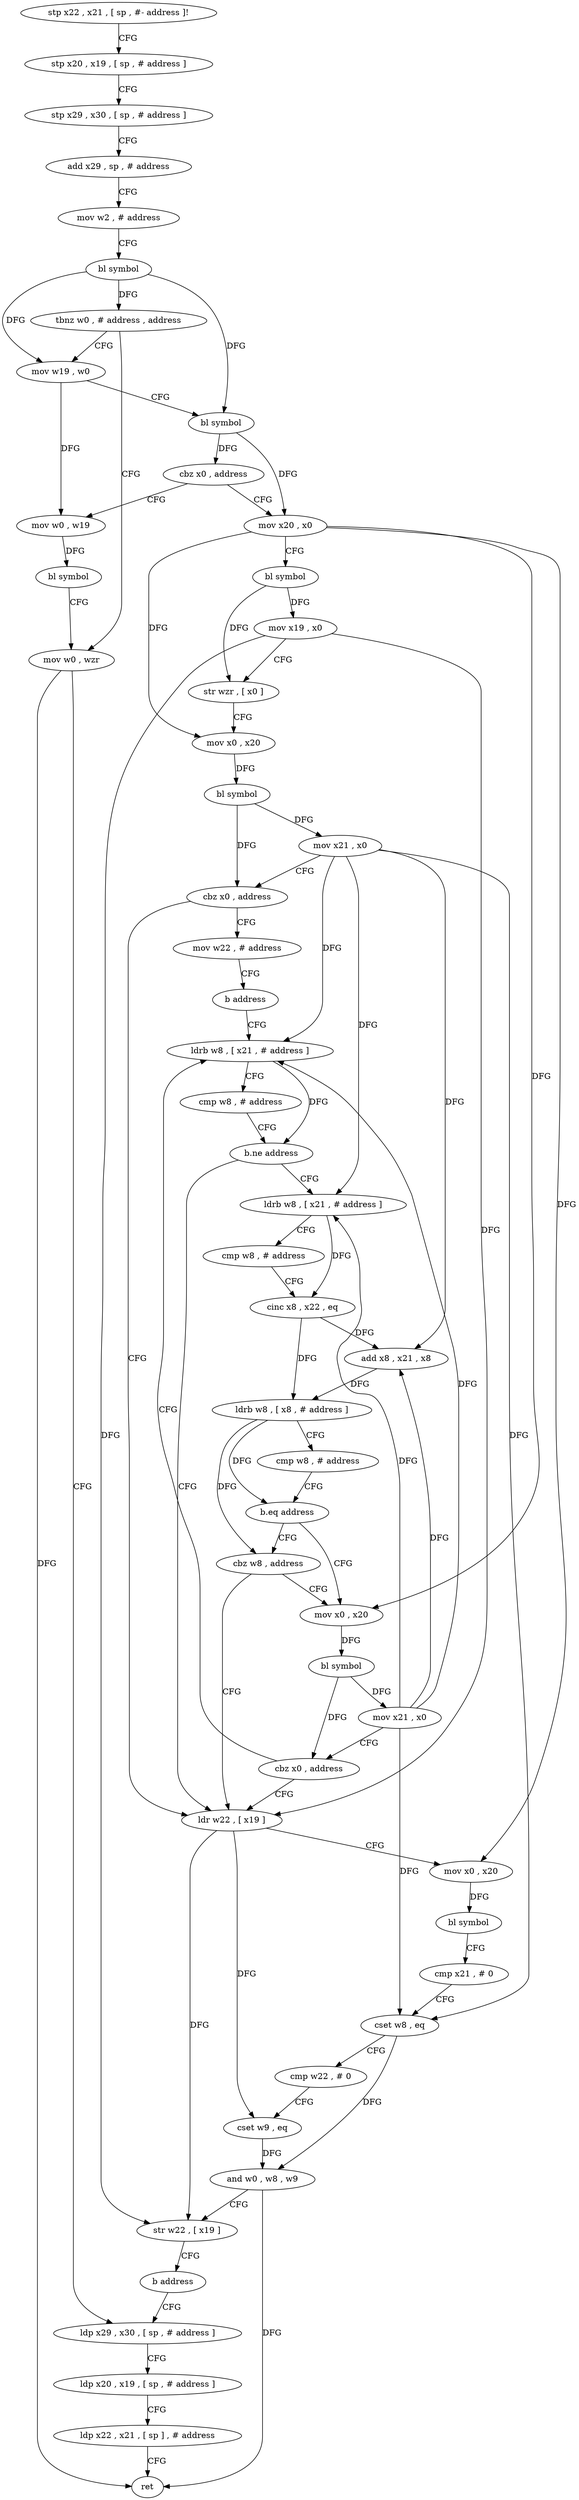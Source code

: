 digraph "func" {
"4208896" [label = "stp x22 , x21 , [ sp , #- address ]!" ]
"4208900" [label = "stp x20 , x19 , [ sp , # address ]" ]
"4208904" [label = "stp x29 , x30 , [ sp , # address ]" ]
"4208908" [label = "add x29 , sp , # address" ]
"4208912" [label = "mov w2 , # address" ]
"4208916" [label = "bl symbol" ]
"4208920" [label = "tbnz w0 , # address , address" ]
"4209084" [label = "mov w0 , wzr" ]
"4208924" [label = "mov w19 , w0" ]
"4209088" [label = "ldp x29 , x30 , [ sp , # address ]" ]
"4208928" [label = "bl symbol" ]
"4208932" [label = "cbz x0 , address" ]
"4209076" [label = "mov w0 , w19" ]
"4208936" [label = "mov x20 , x0" ]
"4209080" [label = "bl symbol" ]
"4208940" [label = "bl symbol" ]
"4208944" [label = "mov x19 , x0" ]
"4208948" [label = "str wzr , [ x0 ]" ]
"4208952" [label = "mov x0 , x20" ]
"4208956" [label = "bl symbol" ]
"4208960" [label = "mov x21 , x0" ]
"4208964" [label = "cbz x0 , address" ]
"4209036" [label = "ldr w22 , [ x19 ]" ]
"4208968" [label = "mov w22 , # address" ]
"4209040" [label = "mov x0 , x20" ]
"4209044" [label = "bl symbol" ]
"4209048" [label = "cmp x21 , # 0" ]
"4209052" [label = "cset w8 , eq" ]
"4209056" [label = "cmp w22 , # 0" ]
"4209060" [label = "cset w9 , eq" ]
"4209064" [label = "and w0 , w8 , w9" ]
"4209068" [label = "str w22 , [ x19 ]" ]
"4209072" [label = "b address" ]
"4208972" [label = "b address" ]
"4208992" [label = "ldrb w8 , [ x21 , # address ]" ]
"4209092" [label = "ldp x20 , x19 , [ sp , # address ]" ]
"4209096" [label = "ldp x22 , x21 , [ sp ] , # address" ]
"4209100" [label = "ret" ]
"4208996" [label = "cmp w8 , # address" ]
"4209000" [label = "b.ne address" ]
"4209004" [label = "ldrb w8 , [ x21 , # address ]" ]
"4209008" [label = "cmp w8 , # address" ]
"4209012" [label = "cinc x8 , x22 , eq" ]
"4209016" [label = "add x8 , x21 , x8" ]
"4209020" [label = "ldrb w8 , [ x8 , # address ]" ]
"4209024" [label = "cmp w8 , # address" ]
"4209028" [label = "b.eq address" ]
"4208976" [label = "mov x0 , x20" ]
"4209032" [label = "cbz w8 , address" ]
"4208980" [label = "bl symbol" ]
"4208984" [label = "mov x21 , x0" ]
"4208988" [label = "cbz x0 , address" ]
"4208896" -> "4208900" [ label = "CFG" ]
"4208900" -> "4208904" [ label = "CFG" ]
"4208904" -> "4208908" [ label = "CFG" ]
"4208908" -> "4208912" [ label = "CFG" ]
"4208912" -> "4208916" [ label = "CFG" ]
"4208916" -> "4208920" [ label = "DFG" ]
"4208916" -> "4208924" [ label = "DFG" ]
"4208916" -> "4208928" [ label = "DFG" ]
"4208920" -> "4209084" [ label = "CFG" ]
"4208920" -> "4208924" [ label = "CFG" ]
"4209084" -> "4209088" [ label = "CFG" ]
"4209084" -> "4209100" [ label = "DFG" ]
"4208924" -> "4208928" [ label = "CFG" ]
"4208924" -> "4209076" [ label = "DFG" ]
"4209088" -> "4209092" [ label = "CFG" ]
"4208928" -> "4208932" [ label = "DFG" ]
"4208928" -> "4208936" [ label = "DFG" ]
"4208932" -> "4209076" [ label = "CFG" ]
"4208932" -> "4208936" [ label = "CFG" ]
"4209076" -> "4209080" [ label = "DFG" ]
"4208936" -> "4208940" [ label = "CFG" ]
"4208936" -> "4208952" [ label = "DFG" ]
"4208936" -> "4209040" [ label = "DFG" ]
"4208936" -> "4208976" [ label = "DFG" ]
"4209080" -> "4209084" [ label = "CFG" ]
"4208940" -> "4208944" [ label = "DFG" ]
"4208940" -> "4208948" [ label = "DFG" ]
"4208944" -> "4208948" [ label = "CFG" ]
"4208944" -> "4209036" [ label = "DFG" ]
"4208944" -> "4209068" [ label = "DFG" ]
"4208948" -> "4208952" [ label = "CFG" ]
"4208952" -> "4208956" [ label = "DFG" ]
"4208956" -> "4208960" [ label = "DFG" ]
"4208956" -> "4208964" [ label = "DFG" ]
"4208960" -> "4208964" [ label = "CFG" ]
"4208960" -> "4209052" [ label = "DFG" ]
"4208960" -> "4208992" [ label = "DFG" ]
"4208960" -> "4209004" [ label = "DFG" ]
"4208960" -> "4209016" [ label = "DFG" ]
"4208964" -> "4209036" [ label = "CFG" ]
"4208964" -> "4208968" [ label = "CFG" ]
"4209036" -> "4209040" [ label = "CFG" ]
"4209036" -> "4209060" [ label = "DFG" ]
"4209036" -> "4209068" [ label = "DFG" ]
"4208968" -> "4208972" [ label = "CFG" ]
"4209040" -> "4209044" [ label = "DFG" ]
"4209044" -> "4209048" [ label = "CFG" ]
"4209048" -> "4209052" [ label = "CFG" ]
"4209052" -> "4209056" [ label = "CFG" ]
"4209052" -> "4209064" [ label = "DFG" ]
"4209056" -> "4209060" [ label = "CFG" ]
"4209060" -> "4209064" [ label = "DFG" ]
"4209064" -> "4209068" [ label = "CFG" ]
"4209064" -> "4209100" [ label = "DFG" ]
"4209068" -> "4209072" [ label = "CFG" ]
"4209072" -> "4209088" [ label = "CFG" ]
"4208972" -> "4208992" [ label = "CFG" ]
"4208992" -> "4208996" [ label = "CFG" ]
"4208992" -> "4209000" [ label = "DFG" ]
"4209092" -> "4209096" [ label = "CFG" ]
"4209096" -> "4209100" [ label = "CFG" ]
"4208996" -> "4209000" [ label = "CFG" ]
"4209000" -> "4209036" [ label = "CFG" ]
"4209000" -> "4209004" [ label = "CFG" ]
"4209004" -> "4209008" [ label = "CFG" ]
"4209004" -> "4209012" [ label = "DFG" ]
"4209008" -> "4209012" [ label = "CFG" ]
"4209012" -> "4209016" [ label = "DFG" ]
"4209012" -> "4209020" [ label = "DFG" ]
"4209016" -> "4209020" [ label = "DFG" ]
"4209020" -> "4209024" [ label = "CFG" ]
"4209020" -> "4209028" [ label = "DFG" ]
"4209020" -> "4209032" [ label = "DFG" ]
"4209024" -> "4209028" [ label = "CFG" ]
"4209028" -> "4208976" [ label = "CFG" ]
"4209028" -> "4209032" [ label = "CFG" ]
"4208976" -> "4208980" [ label = "DFG" ]
"4209032" -> "4208976" [ label = "CFG" ]
"4209032" -> "4209036" [ label = "CFG" ]
"4208980" -> "4208984" [ label = "DFG" ]
"4208980" -> "4208988" [ label = "DFG" ]
"4208984" -> "4208988" [ label = "CFG" ]
"4208984" -> "4209052" [ label = "DFG" ]
"4208984" -> "4208992" [ label = "DFG" ]
"4208984" -> "4209004" [ label = "DFG" ]
"4208984" -> "4209016" [ label = "DFG" ]
"4208988" -> "4209036" [ label = "CFG" ]
"4208988" -> "4208992" [ label = "CFG" ]
}
